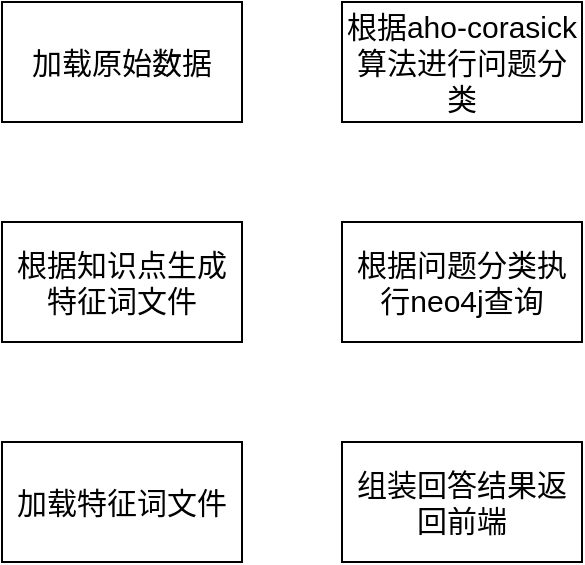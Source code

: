 <mxfile version="24.4.2" type="github">
  <diagram name="第 1 页" id="xd2-DBqmfvaIYT1nYGzt">
    <mxGraphModel dx="1020" dy="655" grid="1" gridSize="10" guides="1" tooltips="1" connect="1" arrows="1" fold="1" page="1" pageScale="1" pageWidth="827" pageHeight="1169" math="0" shadow="0">
      <root>
        <mxCell id="0" />
        <mxCell id="1" parent="0" />
        <mxCell id="MD2gJB0NFOTU7PyMnq_k-1" value="根据aho-corasick算法进行问题分类" style="rounded=0;whiteSpace=wrap;html=1;fontSize=15;" vertex="1" parent="1">
          <mxGeometry x="270" y="90" width="120" height="60" as="geometry" />
        </mxCell>
        <mxCell id="MD2gJB0NFOTU7PyMnq_k-2" value="根据问题分类执行neo4j查询" style="rounded=0;whiteSpace=wrap;html=1;fontSize=15;" vertex="1" parent="1">
          <mxGeometry x="270" y="200" width="120" height="60" as="geometry" />
        </mxCell>
        <mxCell id="MD2gJB0NFOTU7PyMnq_k-3" value="加载原始数据" style="rounded=0;whiteSpace=wrap;html=1;fontSize=15;" vertex="1" parent="1">
          <mxGeometry x="100" y="90" width="120" height="60" as="geometry" />
        </mxCell>
        <mxCell id="MD2gJB0NFOTU7PyMnq_k-4" value="根据知识点生成特征词文件" style="rounded=0;whiteSpace=wrap;html=1;fontSize=15;" vertex="1" parent="1">
          <mxGeometry x="100" y="200" width="120" height="60" as="geometry" />
        </mxCell>
        <mxCell id="MD2gJB0NFOTU7PyMnq_k-5" value="加载特征词文件" style="rounded=0;whiteSpace=wrap;html=1;fontSize=15;" vertex="1" parent="1">
          <mxGeometry x="100" y="310" width="120" height="60" as="geometry" />
        </mxCell>
        <mxCell id="MD2gJB0NFOTU7PyMnq_k-6" value="组装回答结果返回前端" style="rounded=0;whiteSpace=wrap;html=1;fontSize=15;" vertex="1" parent="1">
          <mxGeometry x="270" y="310" width="120" height="60" as="geometry" />
        </mxCell>
      </root>
    </mxGraphModel>
  </diagram>
</mxfile>
